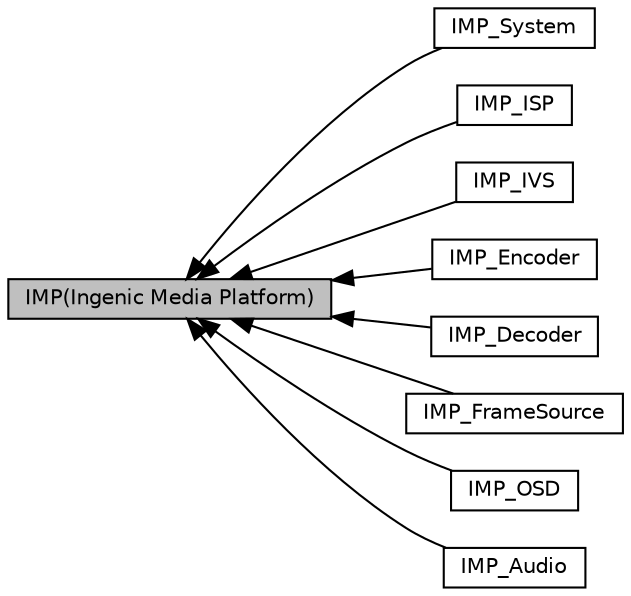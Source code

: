 digraph "IMP(Ingenic Media Platform)"
{
  edge [fontname="Helvetica",fontsize="10",labelfontname="Helvetica",labelfontsize="10"];
  node [fontname="Helvetica",fontsize="10",shape=box];
  rankdir=LR;
  Node2 [label="IMP_System",height=0.2,width=0.4,color="black", fillcolor="white", style="filled",URL="$group___i_m_p___system.html",tooltip="系统控制模块，包括IMP的基础功能以及模块间绑定的相关功能"];
  Node4 [label="IMP_ISP",height=0.2,width=0.4,color="black", fillcolor="white", style="filled",URL="$group___i_m_p___i_s_p.html",tooltip="图像信号处理单元。主要包含图像效果设置、模式切换以及Sensor的注册添加删除等操作"];
  Node9 [label="IMP_IVS",height=0.2,width=0.4,color="black", fillcolor="white", style="filled",URL="$group___i_m_p___i_v_s.html",tooltip="IVS智能分析通用接口API"];
  Node5 [label="IMP_Encoder",height=0.2,width=0.4,color="black", fillcolor="white", style="filled",URL="$group___i_m_p___encoder.html",tooltip="视频编码（JPEG, H264, H265）模块，包含编码通道管理，编码参数设置等功能"];
  Node6 [label="IMP_Decoder",height=0.2,width=0.4,color="black", fillcolor="white", style="filled",URL="$group___i_m_p___decoder.html",tooltip="视频解码模块，当前只支持JPEG解码"];
  Node3 [label="IMP_FrameSource",height=0.2,width=0.4,color="black", fillcolor="white", style="filled",URL="$group___i_m_p___frame_source.html",tooltip="视频源，是IMP系统的图像数据源，可设置图像的分辨率、裁减、缩放等属性，以及后端降噪功能"];
  Node8 [label="IMP_OSD",height=0.2,width=0.4,color="black", fillcolor="white", style="filled",URL="$group___i_m_p___o_s_d.html",tooltip="OSD模块，可在视频流上叠加图片、位图、直线、矩形框"];
  Node1 [label="IMP(Ingenic Media Platform)",height=0.2,width=0.4,color="black", fillcolor="grey75", style="filled", fontcolor="black",tooltip=" "];
  Node7 [label="IMP_Audio",height=0.2,width=0.4,color="black", fillcolor="white", style="filled",URL="$group___i_m_p___audio.html",tooltip="音频模块，包含录放音、音频编解码、音量及增益设置、回声消除、自动增益等功能"];
  Node1->Node2 [shape=plaintext, dir="back", style="solid"];
  Node1->Node3 [shape=plaintext, dir="back", style="solid"];
  Node1->Node4 [shape=plaintext, dir="back", style="solid"];
  Node1->Node5 [shape=plaintext, dir="back", style="solid"];
  Node1->Node6 [shape=plaintext, dir="back", style="solid"];
  Node1->Node7 [shape=plaintext, dir="back", style="solid"];
  Node1->Node8 [shape=plaintext, dir="back", style="solid"];
  Node1->Node9 [shape=plaintext, dir="back", style="solid"];
}

